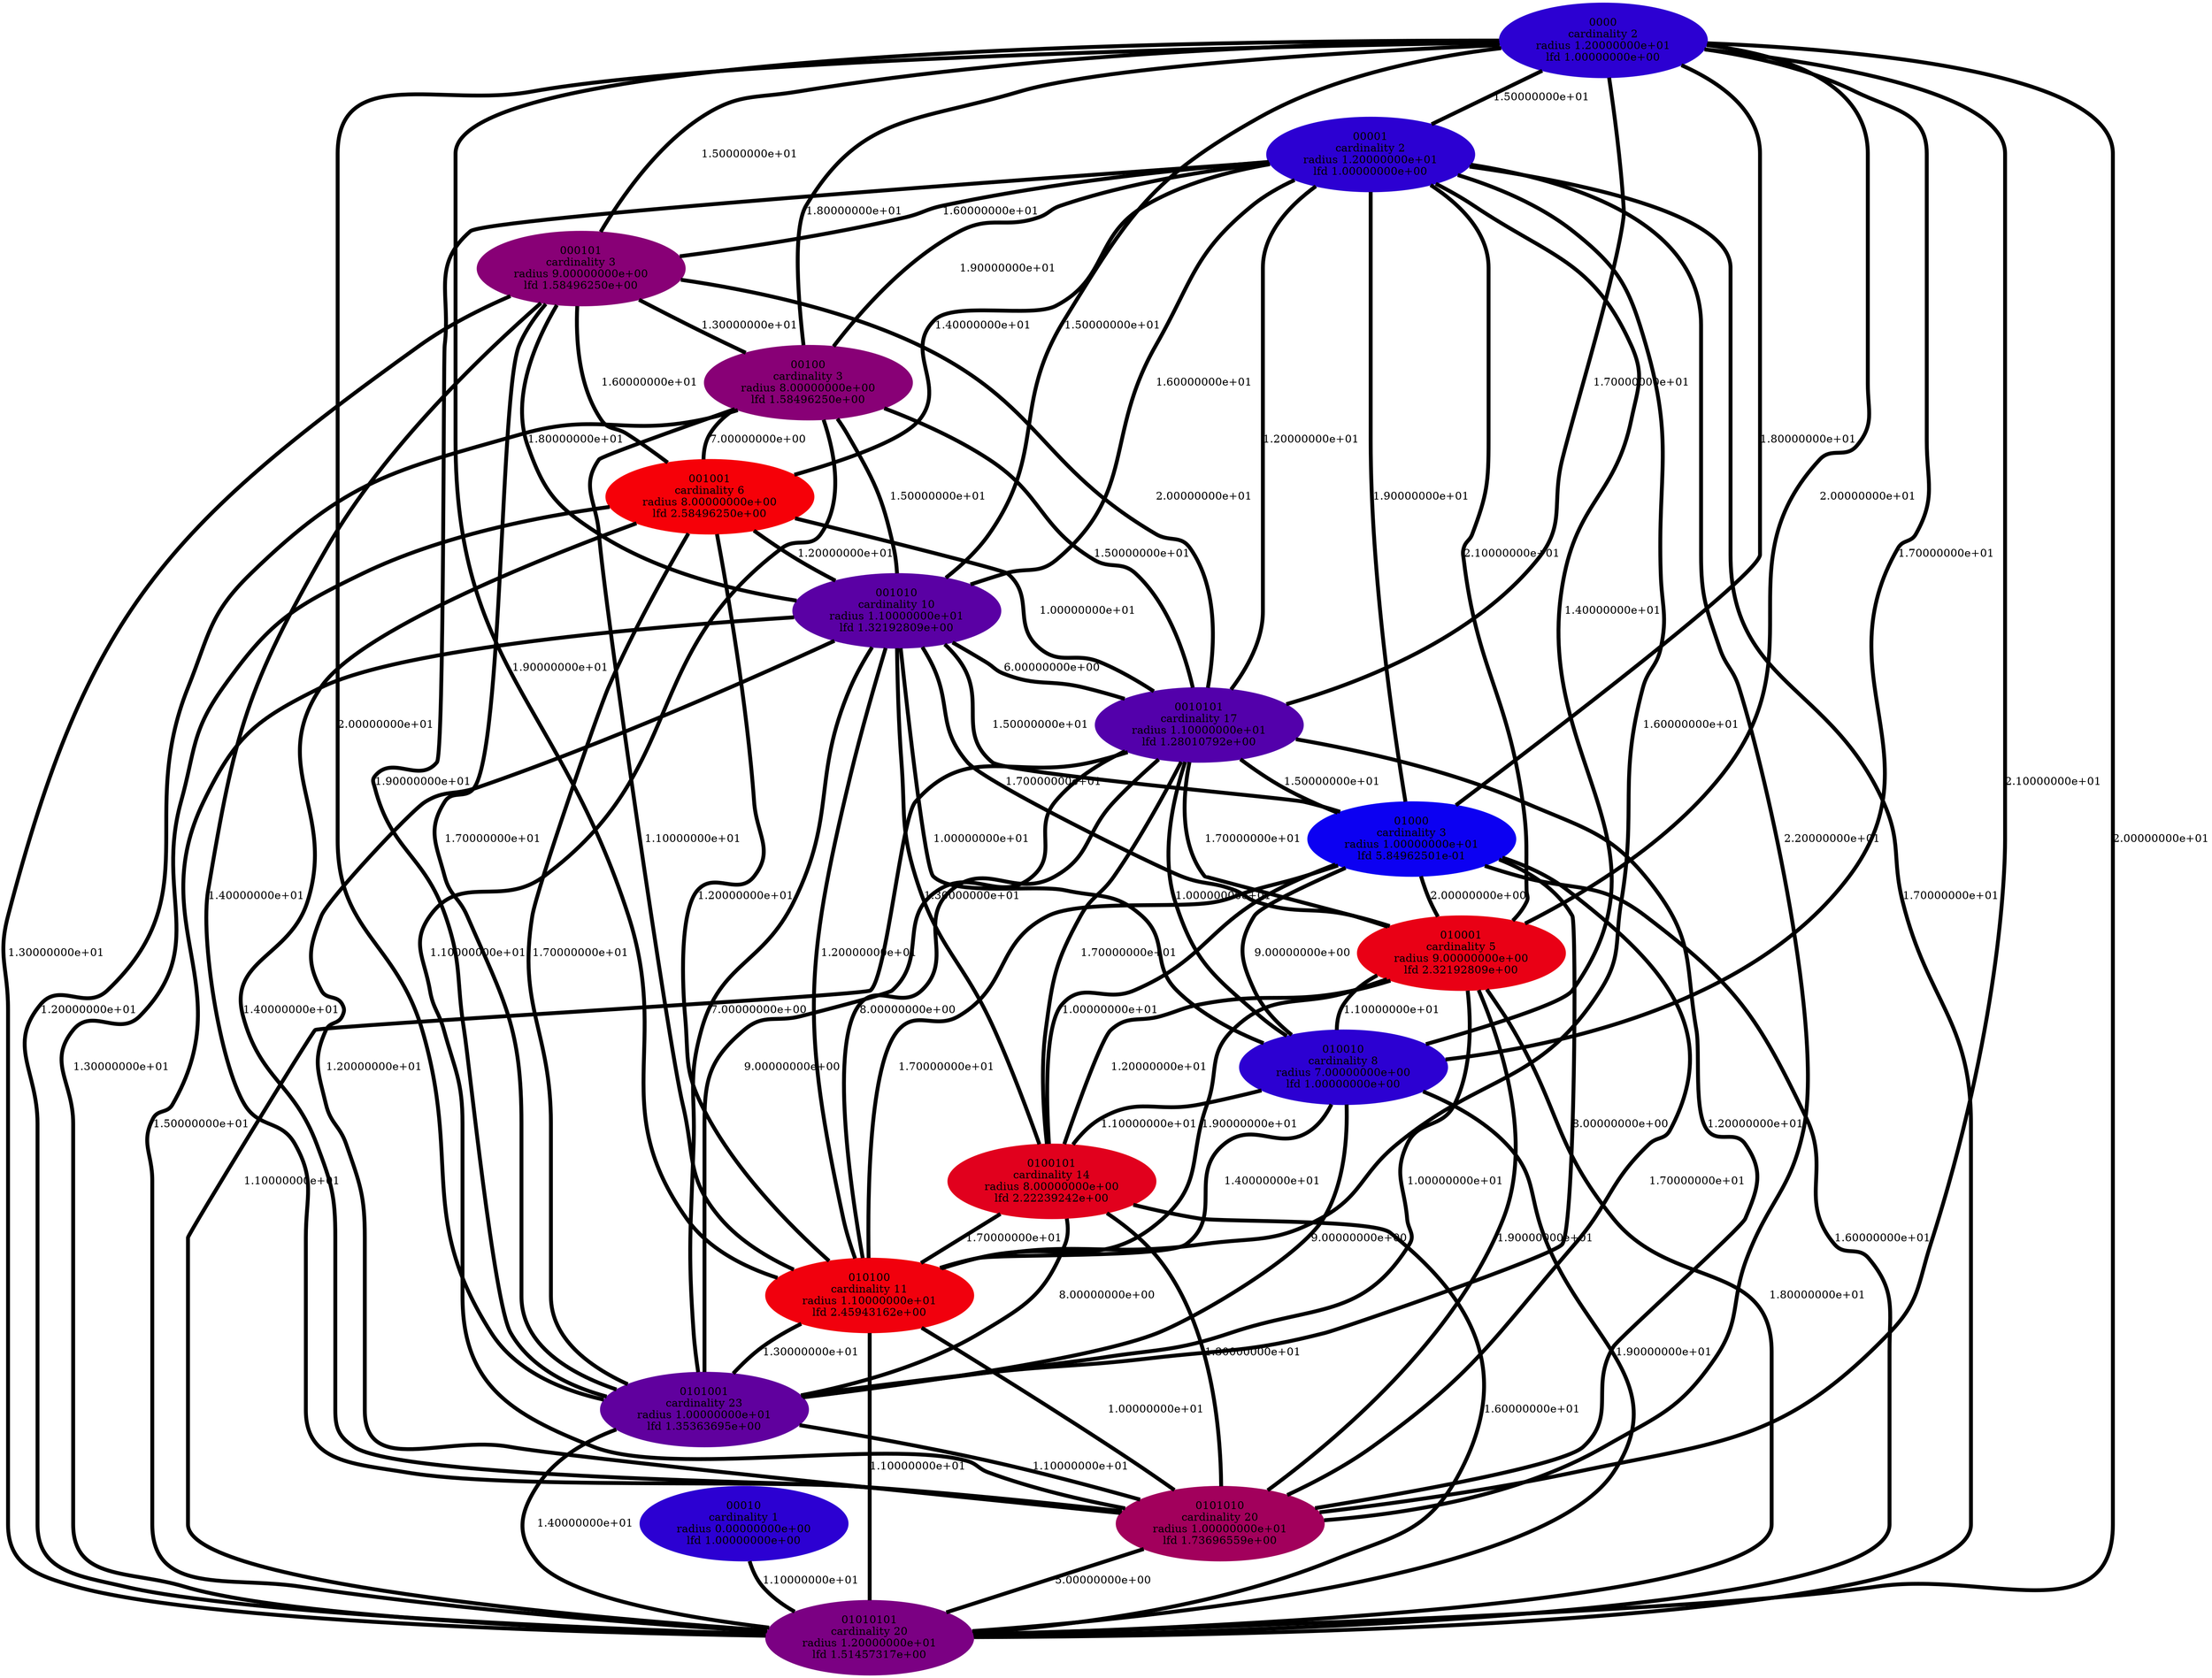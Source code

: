 graph cluster_cardinality_optimal_1 {
    edge[style=solid, penwidth="5", labeldistance="10"]
    010001 [label="010001\ncardinality 5\nradius 9.00000000e+00\nlfd 2.32192809e+00", color="#E90015", style="filled"]
    01010101 [label="01010101\ncardinality 20\nradius 1.20000000e+01\nlfd 1.51457317e+00", color="#7B0083", style="filled"]
    0010101 [label="0010101\ncardinality 17\nradius 1.10000000e+01\nlfd 1.28010792e+00", color="#5300AB", style="filled"]
    0100101 [label="0100101\ncardinality 14\nradius 8.00000000e+00\nlfd 2.22239242e+00", color="#E1001D", style="filled"]
    010010 [label="010010\ncardinality 8\nradius 7.00000000e+00\nlfd 1.00000000e+00", color="#2C00D2", style="filled"]
    0000 [label="0000\ncardinality 2\nradius 1.20000000e+01\nlfd 1.00000000e+00", color="#2C00D2", style="filled"]
    00001 [label="00001\ncardinality 2\nradius 1.20000000e+01\nlfd 1.00000000e+00", color="#2C00D2", style="filled"]
    00010 [label="00010\ncardinality 1\nradius 0.00000000e+00\nlfd 1.00000000e+00", color="#2C00D2", style="filled"]
    01000 [label="01000\ncardinality 3\nradius 1.00000000e+01\nlfd 5.84962501e-01", color="#0C00F2", style="filled"]
    001001 [label="001001\ncardinality 6\nradius 8.00000000e+00\nlfd 2.58496250e+00", color="#F60008", style="filled"]
    000101 [label="000101\ncardinality 3\nradius 9.00000000e+00\nlfd 1.58496250e+00", color="#880076", style="filled"]
    00100 [label="00100\ncardinality 3\nradius 8.00000000e+00\nlfd 1.58496250e+00", color="#880076", style="filled"]
    0101010 [label="0101010\ncardinality 20\nradius 1.00000000e+01\nlfd 1.73696559e+00", color="#A2005C", style="filled"]
    010100 [label="010100\ncardinality 11\nradius 1.10000000e+01\nlfd 2.45943162e+00", color="#F1000D", style="filled"]
    001010 [label="001010\ncardinality 10\nradius 1.10000000e+01\nlfd 1.32192809e+00", color="#5A00A4", style="filled"]
    0101001 [label="0101001\ncardinality 23\nradius 1.00000000e+01\nlfd 1.35363695e+00", color="#60009E", style="filled"]
    0010101 -- 010100 [label="8.00000000e+00"]
    010001 -- 0100101 [label="1.20000000e+01"]
    00001 -- 001010 [label="1.60000000e+01"]
    00001 -- 010100 [label="1.60000000e+01"]
    0010101 -- 0101010 [label="1.20000000e+01"]
    0000 -- 0101010 [label="2.10000000e+01"]
    001010 -- 01010101 [label="1.50000000e+01"]
    0100101 -- 0101001 [label="8.00000000e+00"]
    001010 -- 0101001 [label="7.00000000e+00"]
    0000 -- 0101001 [label="2.00000000e+01"]
    00001 -- 001001 [label="1.40000000e+01"]
    000101 -- 001010 [label="1.80000000e+01"]
    0100101 -- 01010101 [label="1.60000000e+01"]
    010010 -- 0101001 [label="9.00000000e+00"]
    0000 -- 010010 [label="1.70000000e+01"]
    0000 -- 001010 [label="1.50000000e+01"]
    0010101 -- 01010101 [label="1.10000000e+01"]
    010100 -- 0101010 [label="1.00000000e+01"]
    00100 -- 0010101 [label="1.50000000e+01"]
    00001 -- 0101001 [label="1.90000000e+01"]
    010001 -- 0101010 [label="1.90000000e+01"]
    0000 -- 000101 [label="1.50000000e+01"]
    000101 -- 0101001 [label="1.70000000e+01"]
    000101 -- 0010101 [label="2.00000000e+01"]
    001010 -- 010001 [label="1.70000000e+01"]
    00001 -- 01010101 [label="1.70000000e+01"]
    00001 -- 0101010 [label="2.20000000e+01"]
    01000 -- 010010 [label="9.00000000e+00"]
    000101 -- 0101010 [label="1.40000000e+01"]
    0101001 -- 0101010 [label="1.10000000e+01"]
    00001 -- 0010101 [label="1.20000000e+01"]
    0010101 -- 01000 [label="1.50000000e+01"]
    0000 -- 0010101 [label="1.70000000e+01"]
    001001 -- 010100 [label="1.20000000e+01"]
    0010101 -- 010010 [label="1.00000000e+01"]
    00100 -- 01010101 [label="1.20000000e+01"]
    0010101 -- 0101001 [label="9.00000000e+00"]
    00001 -- 010001 [label="2.10000000e+01"]
    001001 -- 0101010 [label="1.40000000e+01"]
    010010 -- 01010101 [label="1.90000000e+01"]
    001001 -- 001010 [label="1.20000000e+01"]
    0101001 -- 01010101 [label="1.40000000e+01"]
    0010101 -- 0100101 [label="1.70000000e+01"]
    010100 -- 01010101 [label="1.10000000e+01"]
    0010101 -- 010001 [label="1.70000000e+01"]
    010001 -- 0101001 [label="1.00000000e+01"]
    01000 -- 0101010 [label="1.70000000e+01"]
    0000 -- 00100 [label="1.80000000e+01"]
    00001 -- 01000 [label="1.90000000e+01"]
    0000 -- 01000 [label="1.80000000e+01"]
    001010 -- 0100101 [label="1.30000000e+01"]
    001001 -- 0010101 [label="1.00000000e+01"]
    001010 -- 0010101 [label="6.00000000e+00"]
    01000 -- 0100101 [label="1.00000000e+01"]
    00001 -- 00100 [label="1.90000000e+01"]
    0000 -- 01010101 [label="2.00000000e+01"]
    010001 -- 010100 [label="1.90000000e+01"]
    00010 -- 01010101 [label="1.10000000e+01"]
    01000 -- 010001 [label="2.00000000e+00"]
    010010 -- 0100101 [label="1.10000000e+01"]
    0100101 -- 0101010 [label="1.30000000e+01"]
    01000 -- 01010101 [label="1.60000000e+01"]
    010010 -- 010100 [label="1.40000000e+01"]
    00100 -- 001001 [label="7.00000000e+00"]
    010001 -- 010010 [label="1.10000000e+01"]
    00100 -- 0101010 [label="1.10000000e+01"]
    0000 -- 00001 [label="1.50000000e+01"]
    0100101 -- 010100 [label="1.70000000e+01"]
    001001 -- 01010101 [label="1.30000000e+01"]
    01000 -- 0101001 [label="8.00000000e+00"]
    00001 -- 010010 [label="1.40000000e+01"]
    001010 -- 010100 [label="1.20000000e+01"]
    010001 -- 01010101 [label="1.80000000e+01"]
    00001 -- 000101 [label="1.60000000e+01"]
    001010 -- 01000 [label="1.50000000e+01"]
    001001 -- 0101001 [label="1.70000000e+01"]
    0101010 -- 01010101 [label="5.00000000e+00"]
    0000 -- 010001 [label="2.00000000e+01"]
    000101 -- 00100 [label="1.30000000e+01"]
    000101 -- 01010101 [label="1.30000000e+01"]
    001010 -- 0101010 [label="1.20000000e+01"]
    00100 -- 010100 [label="1.10000000e+01"]
    0000 -- 010100 [label="1.90000000e+01"]
    000101 -- 001001 [label="1.60000000e+01"]
    010100 -- 0101001 [label="1.30000000e+01"]
    001010 -- 010010 [label="1.00000000e+01"]
    01000 -- 010100 [label="1.70000000e+01"]
    00100 -- 001010 [label="1.50000000e+01"]
}

